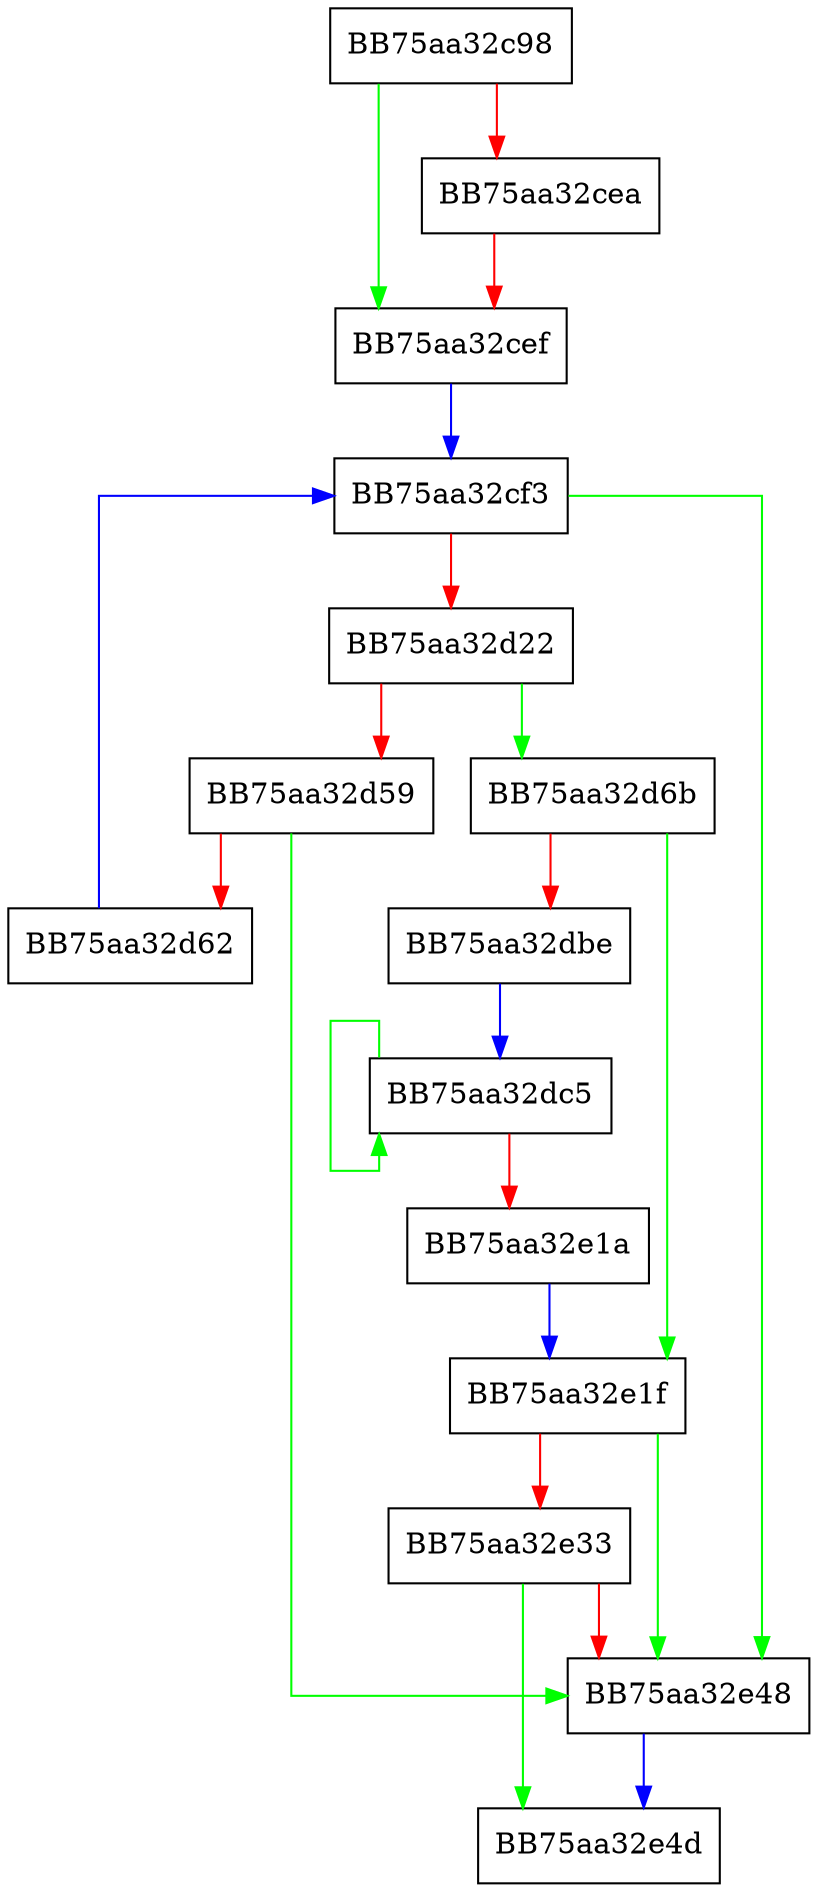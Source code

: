 digraph ScriptCureRemoveEnd {
  node [shape="box"];
  graph [splines=ortho];
  BB75aa32c98 -> BB75aa32cef [color="green"];
  BB75aa32c98 -> BB75aa32cea [color="red"];
  BB75aa32cea -> BB75aa32cef [color="red"];
  BB75aa32cef -> BB75aa32cf3 [color="blue"];
  BB75aa32cf3 -> BB75aa32e48 [color="green"];
  BB75aa32cf3 -> BB75aa32d22 [color="red"];
  BB75aa32d22 -> BB75aa32d6b [color="green"];
  BB75aa32d22 -> BB75aa32d59 [color="red"];
  BB75aa32d59 -> BB75aa32e48 [color="green"];
  BB75aa32d59 -> BB75aa32d62 [color="red"];
  BB75aa32d62 -> BB75aa32cf3 [color="blue"];
  BB75aa32d6b -> BB75aa32e1f [color="green"];
  BB75aa32d6b -> BB75aa32dbe [color="red"];
  BB75aa32dbe -> BB75aa32dc5 [color="blue"];
  BB75aa32dc5 -> BB75aa32dc5 [color="green"];
  BB75aa32dc5 -> BB75aa32e1a [color="red"];
  BB75aa32e1a -> BB75aa32e1f [color="blue"];
  BB75aa32e1f -> BB75aa32e48 [color="green"];
  BB75aa32e1f -> BB75aa32e33 [color="red"];
  BB75aa32e33 -> BB75aa32e4d [color="green"];
  BB75aa32e33 -> BB75aa32e48 [color="red"];
  BB75aa32e48 -> BB75aa32e4d [color="blue"];
}